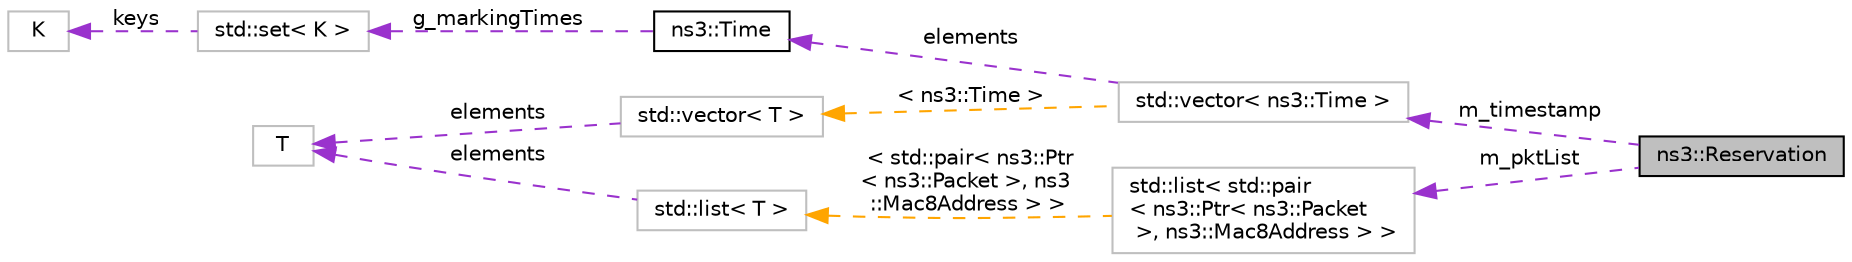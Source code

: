 digraph "ns3::Reservation"
{
 // LATEX_PDF_SIZE
  edge [fontname="Helvetica",fontsize="10",labelfontname="Helvetica",labelfontsize="10"];
  node [fontname="Helvetica",fontsize="10",shape=record];
  rankdir="LR";
  Node1 [label="ns3::Reservation",height=0.2,width=0.4,color="black", fillcolor="grey75", style="filled", fontcolor="black",tooltip="Stores reservation info for use in scheduling data channel by reservation channel MAC."];
  Node2 -> Node1 [dir="back",color="darkorchid3",fontsize="10",style="dashed",label=" m_timestamp" ,fontname="Helvetica"];
  Node2 [label="std::vector\< ns3::Time \>",height=0.2,width=0.4,color="grey75", fillcolor="white", style="filled",tooltip=" "];
  Node3 -> Node2 [dir="back",color="darkorchid3",fontsize="10",style="dashed",label=" elements" ,fontname="Helvetica"];
  Node3 [label="ns3::Time",height=0.2,width=0.4,color="black", fillcolor="white", style="filled",URL="$classns3_1_1_time.html",tooltip="Simulation virtual time values and global simulation resolution."];
  Node4 -> Node3 [dir="back",color="darkorchid3",fontsize="10",style="dashed",label=" g_markingTimes" ,fontname="Helvetica"];
  Node4 [label="std::set\< K \>",height=0.2,width=0.4,color="grey75", fillcolor="white", style="filled",tooltip=" "];
  Node5 -> Node4 [dir="back",color="darkorchid3",fontsize="10",style="dashed",label=" keys" ,fontname="Helvetica"];
  Node5 [label="K",height=0.2,width=0.4,color="grey75", fillcolor="white", style="filled",tooltip=" "];
  Node6 -> Node2 [dir="back",color="orange",fontsize="10",style="dashed",label=" \< ns3::Time \>" ,fontname="Helvetica"];
  Node6 [label="std::vector\< T \>",height=0.2,width=0.4,color="grey75", fillcolor="white", style="filled",tooltip=" "];
  Node7 -> Node6 [dir="back",color="darkorchid3",fontsize="10",style="dashed",label=" elements" ,fontname="Helvetica"];
  Node7 [label="T",height=0.2,width=0.4,color="grey75", fillcolor="white", style="filled",tooltip=" "];
  Node8 -> Node1 [dir="back",color="darkorchid3",fontsize="10",style="dashed",label=" m_pktList" ,fontname="Helvetica"];
  Node8 [label="std::list\< std::pair\l\< ns3::Ptr\< ns3::Packet\l \>, ns3::Mac8Address \> \>",height=0.2,width=0.4,color="grey75", fillcolor="white", style="filled",tooltip=" "];
  Node9 -> Node8 [dir="back",color="orange",fontsize="10",style="dashed",label=" \< std::pair\< ns3::Ptr\l\< ns3::Packet \>, ns3\l::Mac8Address \> \>" ,fontname="Helvetica"];
  Node9 [label="std::list\< T \>",height=0.2,width=0.4,color="grey75", fillcolor="white", style="filled",tooltip=" "];
  Node7 -> Node9 [dir="back",color="darkorchid3",fontsize="10",style="dashed",label=" elements" ,fontname="Helvetica"];
}
